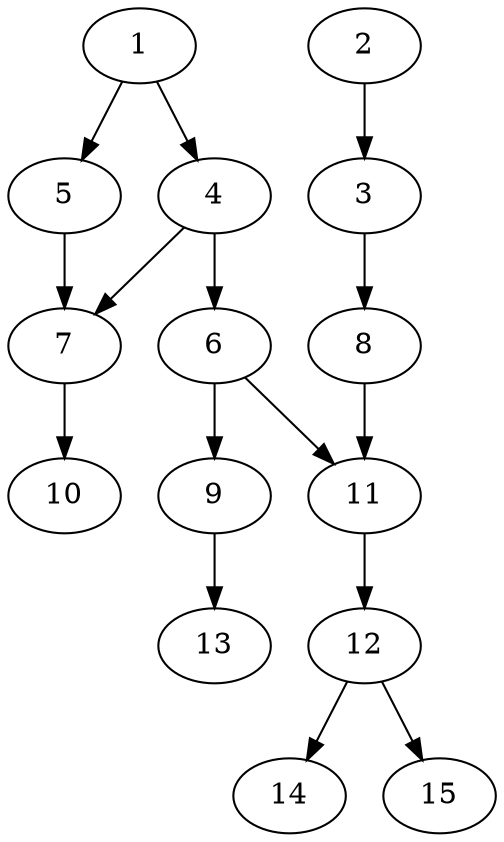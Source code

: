 // DAG automatically generated by daggen at Tue Aug  6 16:26:17 2019
// ./daggen --dot -n 15 --ccr 0.3 --fat 0.5 --regular 0.5 --density 0.5 --mindata 5242880 --maxdata 52428800 
digraph G {
  1 [size="125279573", alpha="0.05", expect_size="37583872"] 
  1 -> 4 [size ="37583872"]
  1 -> 5 [size ="37583872"]
  2 [size="101505707", alpha="0.06", expect_size="30451712"] 
  2 -> 3 [size ="30451712"]
  3 [size="53377707", alpha="0.15", expect_size="16013312"] 
  3 -> 8 [size ="16013312"]
  4 [size="27784533", alpha="0.07", expect_size="8335360"] 
  4 -> 6 [size ="8335360"]
  4 -> 7 [size ="8335360"]
  5 [size="165519360", alpha="0.12", expect_size="49655808"] 
  5 -> 7 [size ="49655808"]
  6 [size="68386133", alpha="0.18", expect_size="20515840"] 
  6 -> 9 [size ="20515840"]
  6 -> 11 [size ="20515840"]
  7 [size="157614080", alpha="0.12", expect_size="47284224"] 
  7 -> 10 [size ="47284224"]
  8 [size="34641920", alpha="0.19", expect_size="10392576"] 
  8 -> 11 [size ="10392576"]
  9 [size="32921600", alpha="0.12", expect_size="9876480"] 
  9 -> 13 [size ="9876480"]
  10 [size="141342720", alpha="0.16", expect_size="42402816"] 
  11 [size="91979093", alpha="0.12", expect_size="27593728"] 
  11 -> 12 [size ="27593728"]
  12 [size="133256533", alpha="0.16", expect_size="39976960"] 
  12 -> 14 [size ="39976960"]
  12 -> 15 [size ="39976960"]
  13 [size="24067413", alpha="0.00", expect_size="7220224"] 
  14 [size="138513067", alpha="0.07", expect_size="41553920"] 
  15 [size="37918720", alpha="0.20", expect_size="11375616"] 
}

